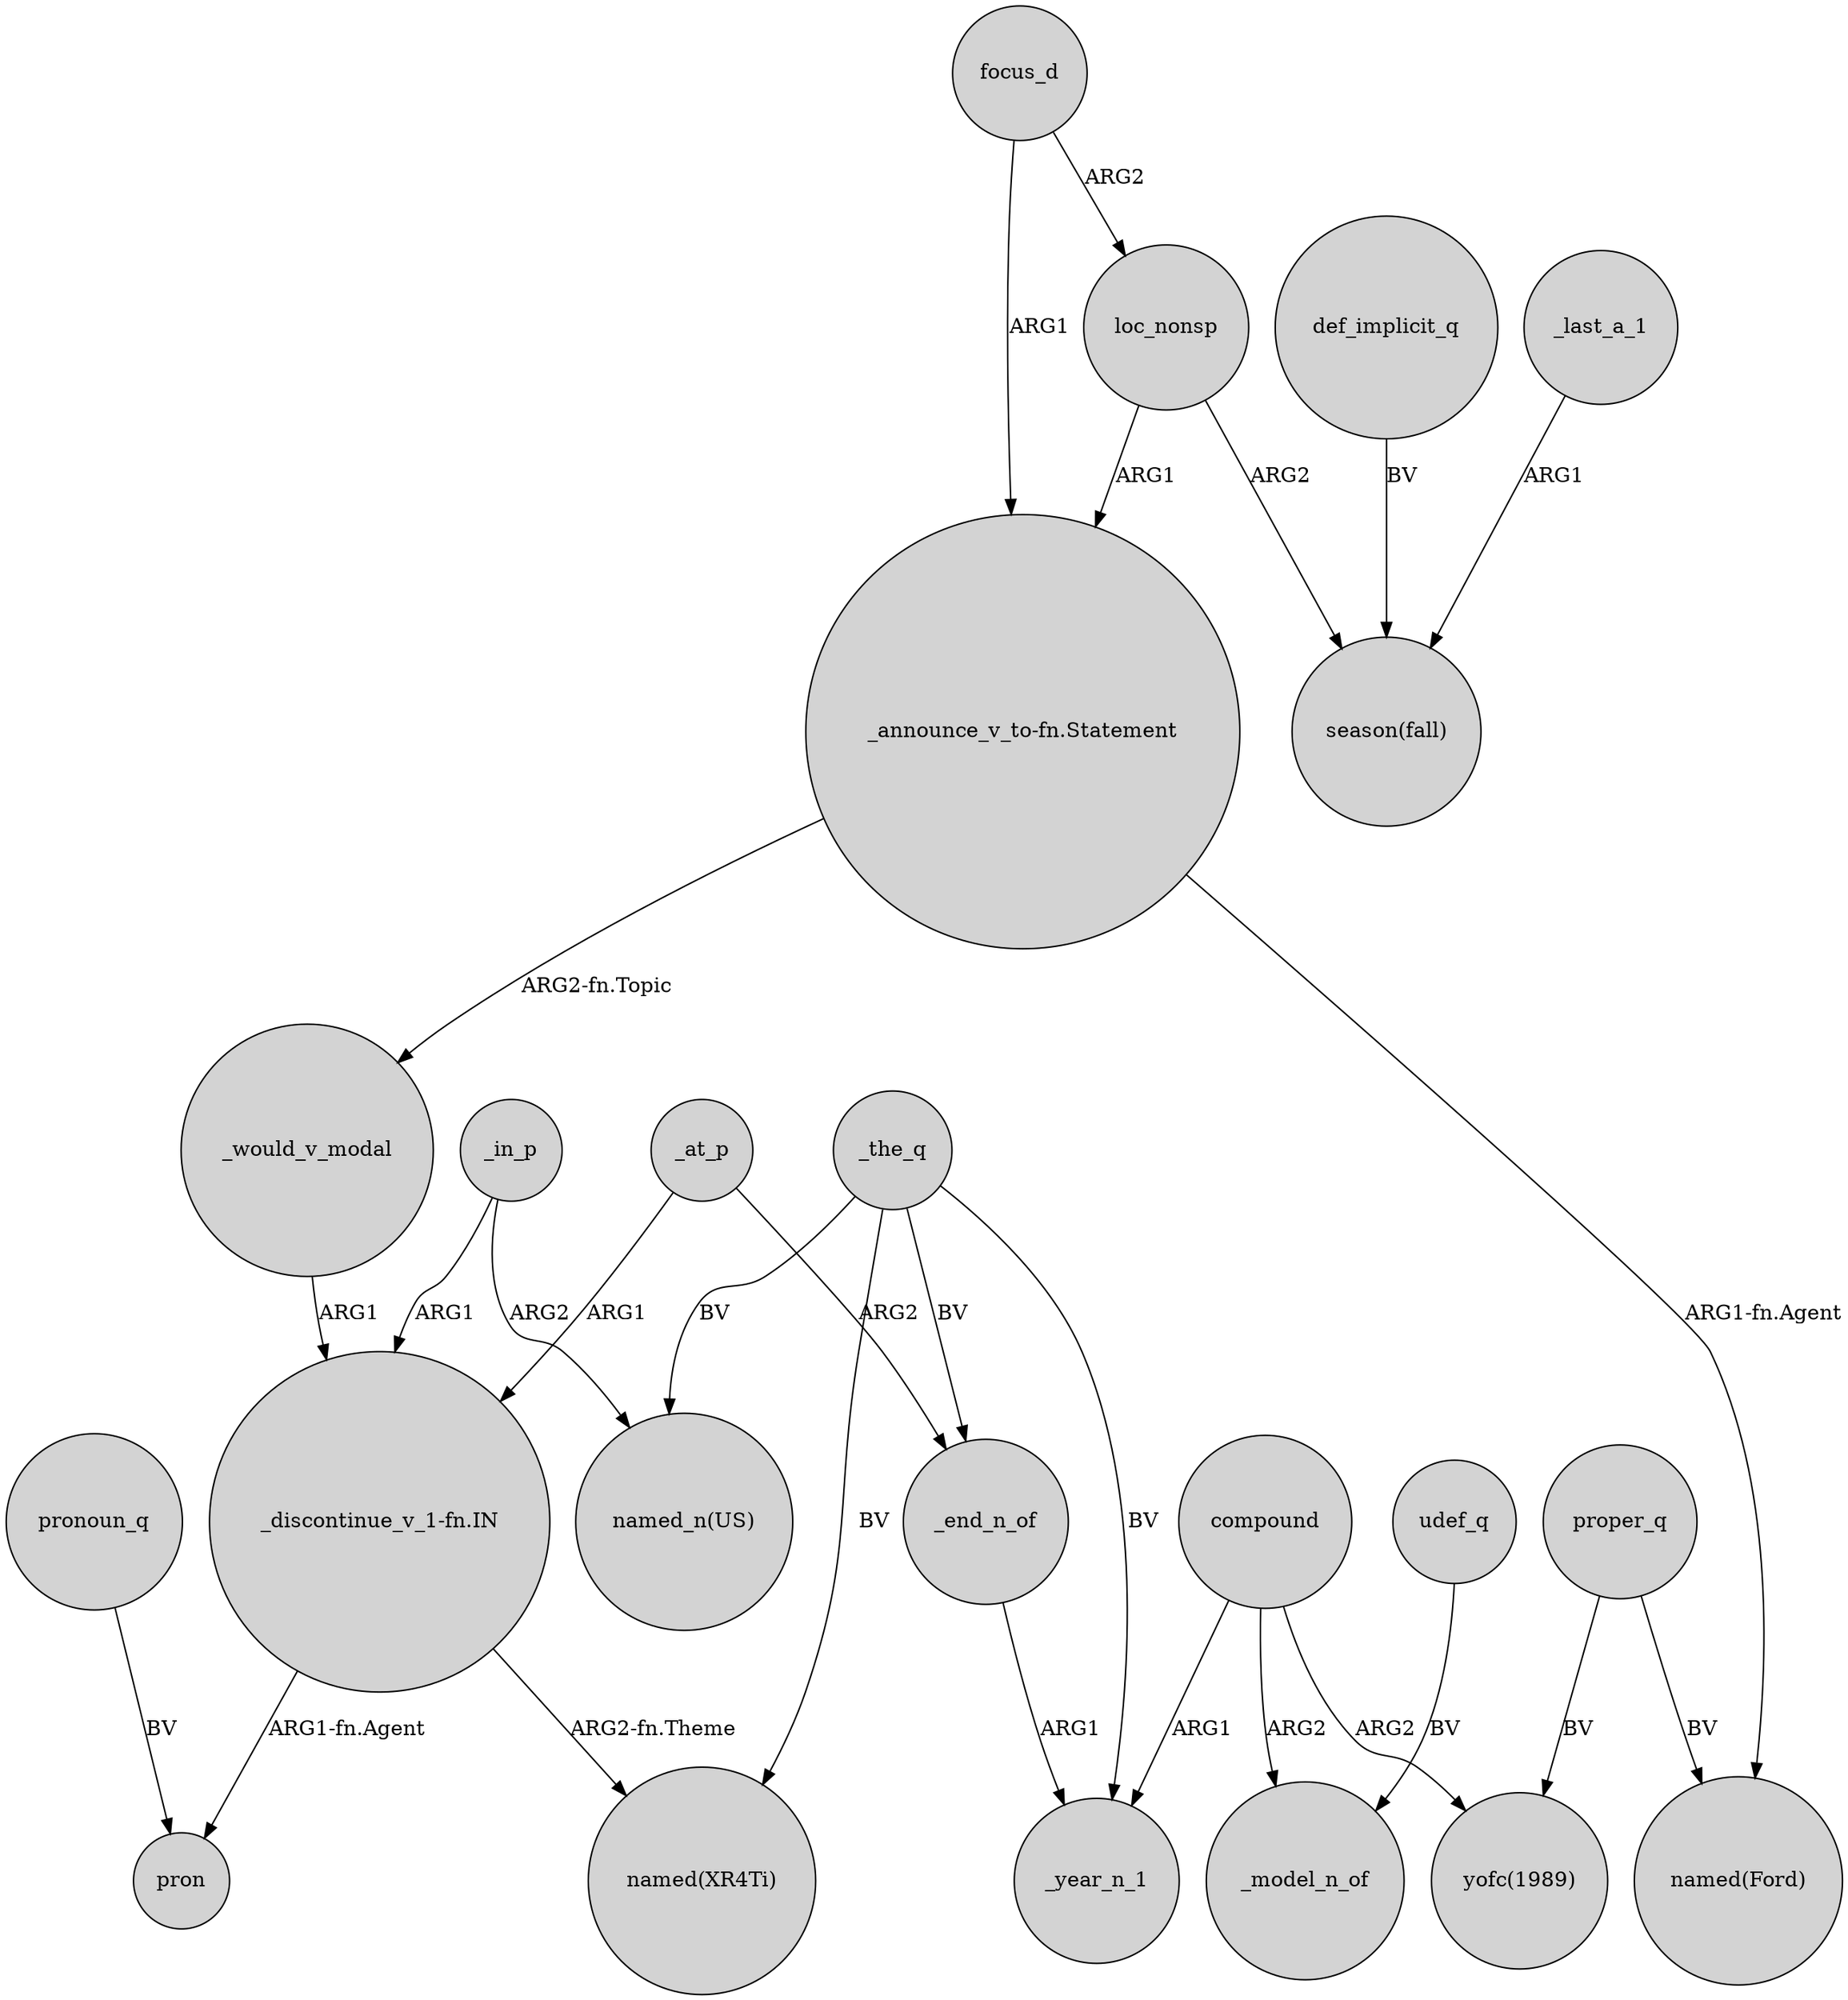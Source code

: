 digraph {
	node [shape=circle style=filled]
	focus_d -> loc_nonsp [label=ARG2]
	focus_d -> "_announce_v_to-fn.Statement" [label=ARG1]
	_the_q -> _end_n_of [label=BV]
	_at_p -> _end_n_of [label=ARG2]
	_end_n_of -> _year_n_1 [label=ARG1]
	_at_p -> "_discontinue_v_1-fn.IN" [label=ARG1]
	"_discontinue_v_1-fn.IN" -> pron [label="ARG1-fn.Agent"]
	_last_a_1 -> "season(fall)" [label=ARG1]
	"_discontinue_v_1-fn.IN" -> "named(XR4Ti)" [label="ARG2-fn.Theme"]
	_would_v_modal -> "_discontinue_v_1-fn.IN" [label=ARG1]
	_in_p -> "named_n(US)" [label=ARG2]
	def_implicit_q -> "season(fall)" [label=BV]
	"_announce_v_to-fn.Statement" -> "named(Ford)" [label="ARG1-fn.Agent"]
	_the_q -> "named_n(US)" [label=BV]
	proper_q -> "yofc(1989)" [label=BV]
	loc_nonsp -> "_announce_v_to-fn.Statement" [label=ARG1]
	pronoun_q -> pron [label=BV]
	_the_q -> "named(XR4Ti)" [label=BV]
	loc_nonsp -> "season(fall)" [label=ARG2]
	_in_p -> "_discontinue_v_1-fn.IN" [label=ARG1]
	proper_q -> "named(Ford)" [label=BV]
	_the_q -> _year_n_1 [label=BV]
	udef_q -> _model_n_of [label=BV]
	"_announce_v_to-fn.Statement" -> _would_v_modal [label="ARG2-fn.Topic"]
	compound -> "yofc(1989)" [label=ARG2]
	compound -> _year_n_1 [label=ARG1]
	compound -> _model_n_of [label=ARG2]
}
